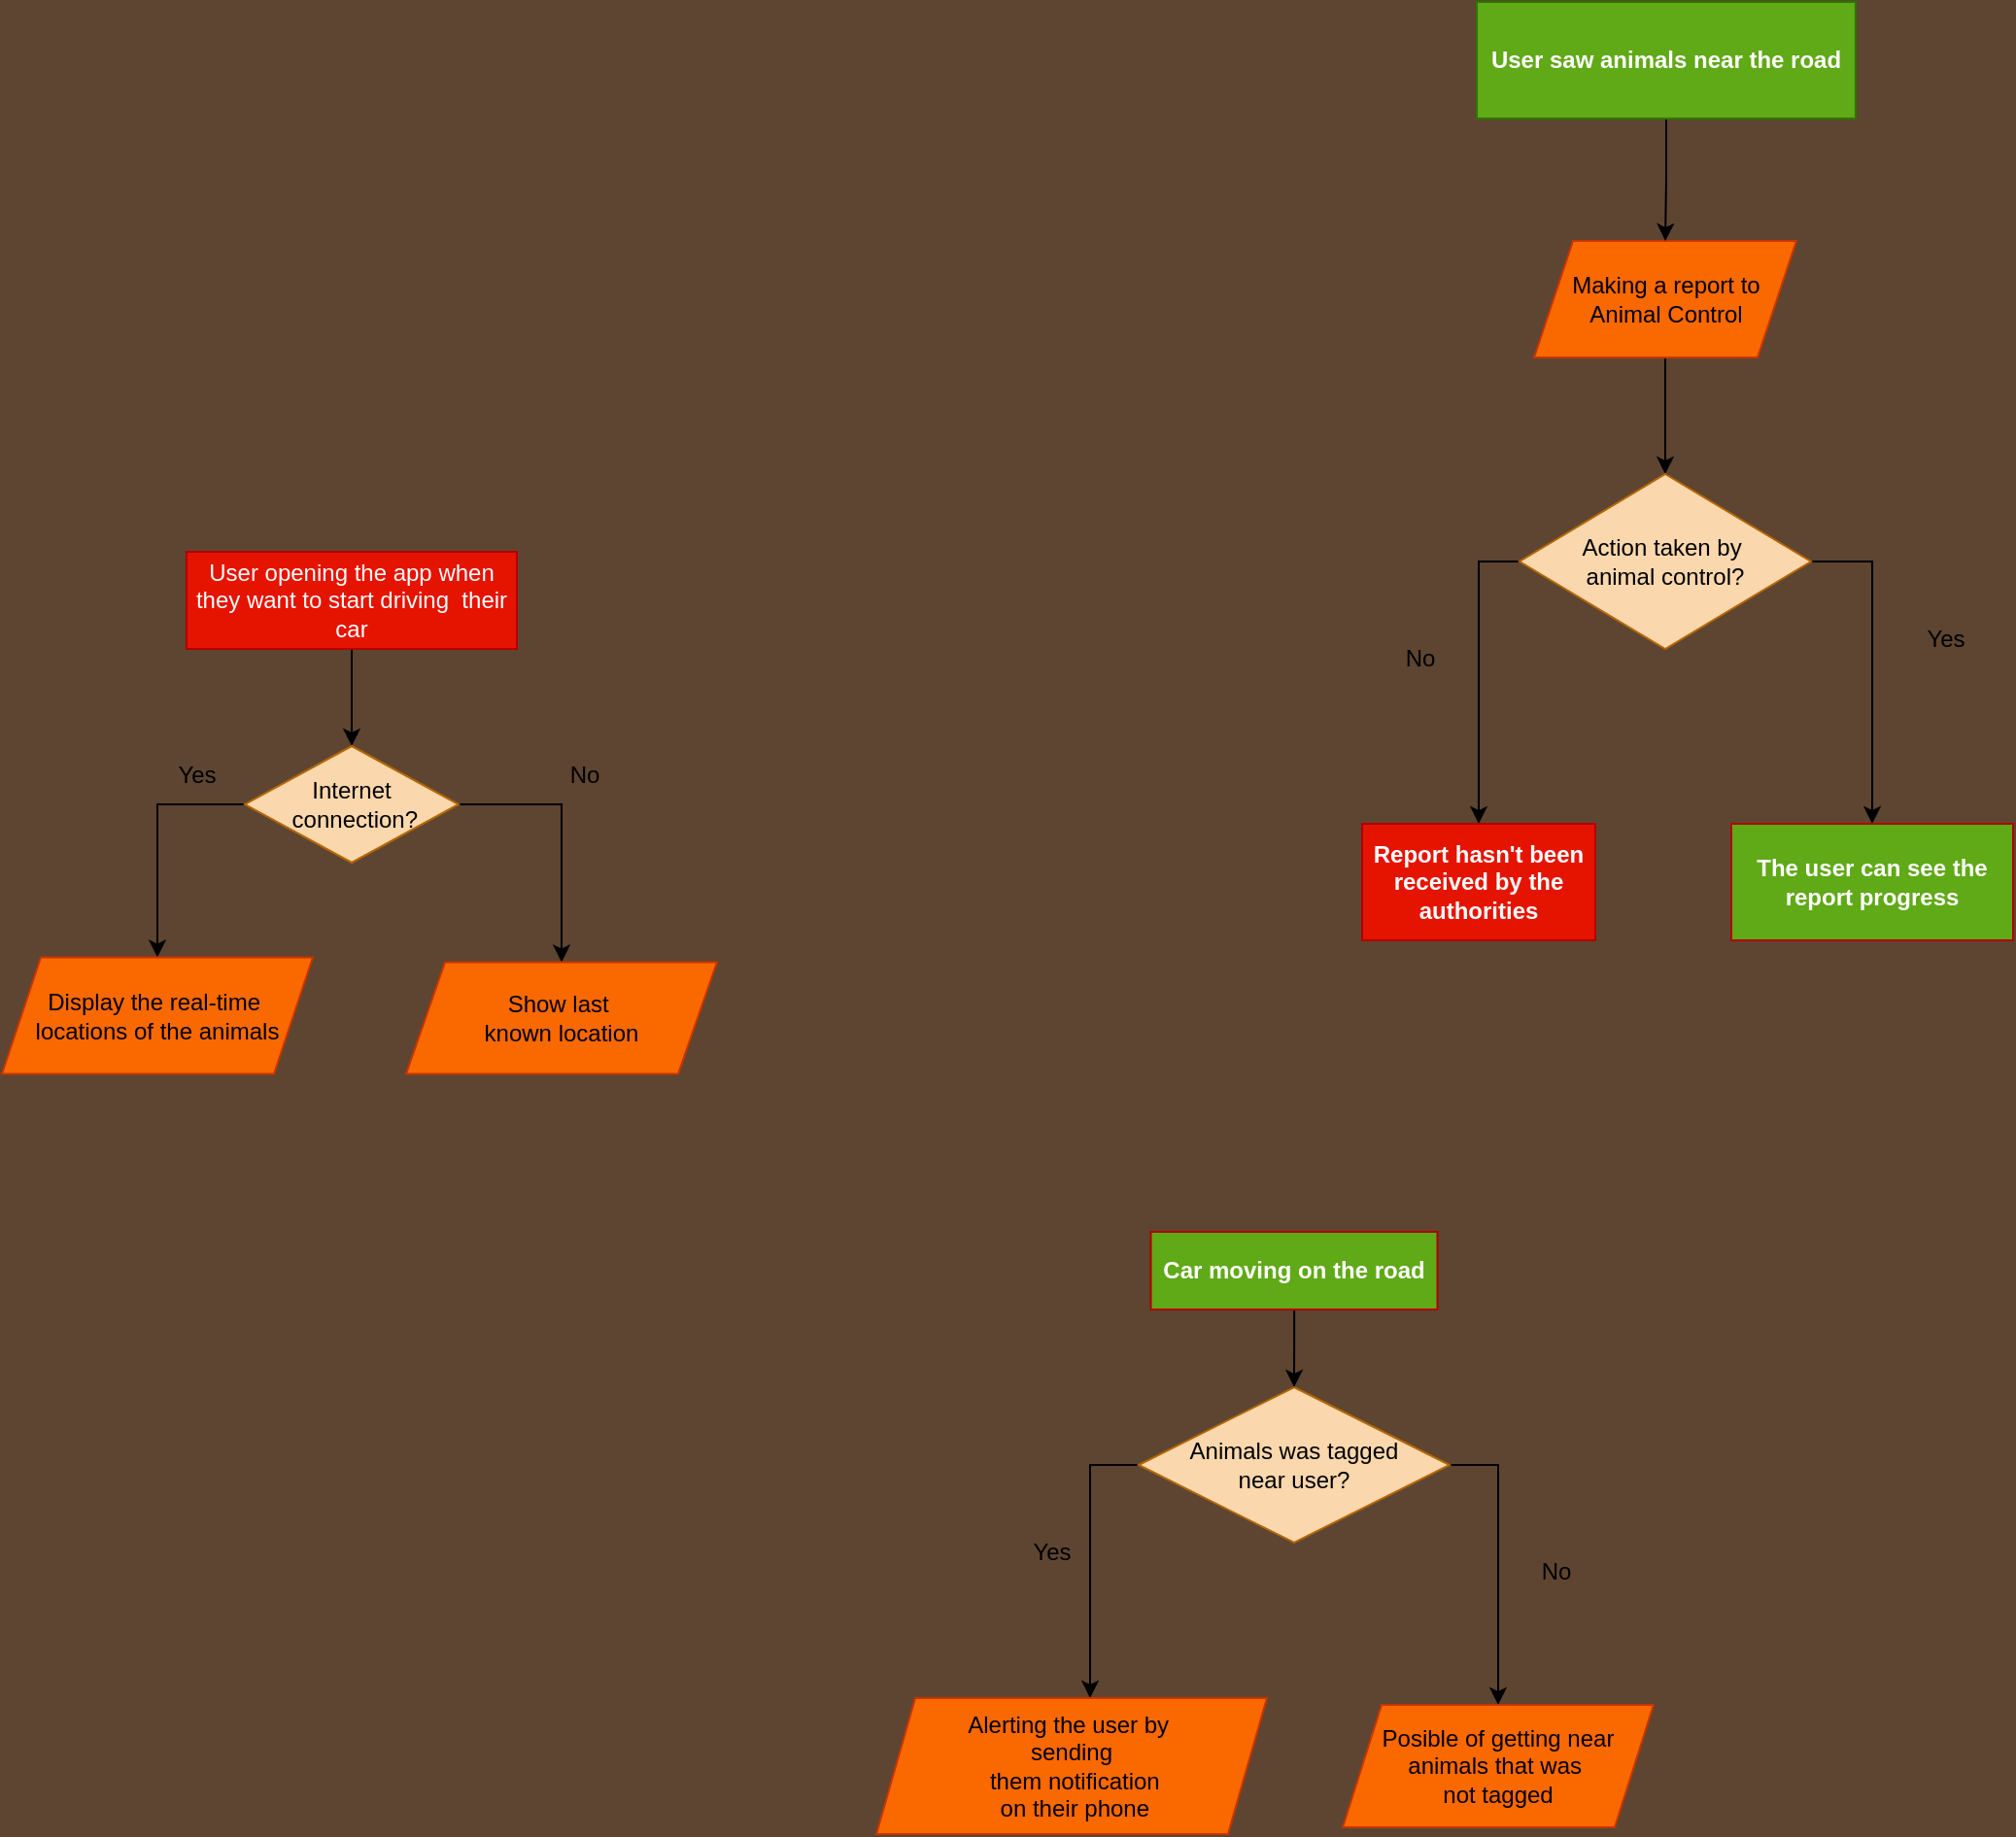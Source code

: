<mxfile version="27.1.5">
  <diagram name="Page-1" id="Vq_qL6MAA6T3b-JdrKMp">
    <mxGraphModel dx="1389" dy="1780" grid="1" gridSize="10" guides="1" tooltips="1" connect="1" arrows="1" fold="1" page="1" pageScale="1" pageWidth="850" pageHeight="1100" background="light-dark(#5D4532,#5D4532)" math="0" shadow="0">
      <root>
        <mxCell id="0" />
        <mxCell id="1" parent="0" />
        <mxCell id="Nhia09eYR47ixTGk3fDe-3" style="edgeStyle=orthogonalEdgeStyle;rounded=0;orthogonalLoop=1;jettySize=auto;html=1;" parent="1" source="Nhia09eYR47ixTGk3fDe-1" target="Nhia09eYR47ixTGk3fDe-4" edge="1">
          <mxGeometry relative="1" as="geometry">
            <mxPoint x="190" y="340" as="targetPoint" />
          </mxGeometry>
        </mxCell>
        <mxCell id="Nhia09eYR47ixTGk3fDe-1" value="User opening the app when they want to start driving&amp;nbsp; their car" style="rounded=0;whiteSpace=wrap;html=1;fillColor=#e51400;fontColor=#ffffff;strokeColor=#B20000;" parent="1" vertex="1">
          <mxGeometry x="105" y="250" width="170" height="50" as="geometry" />
        </mxCell>
        <mxCell id="Nhia09eYR47ixTGk3fDe-5" style="edgeStyle=orthogonalEdgeStyle;rounded=0;orthogonalLoop=1;jettySize=auto;html=1;exitX=0;exitY=0.5;exitDx=0;exitDy=0;" parent="1" source="Nhia09eYR47ixTGk3fDe-4" target="Nhia09eYR47ixTGk3fDe-6" edge="1">
          <mxGeometry relative="1" as="geometry">
            <mxPoint x="190" y="450" as="targetPoint" />
            <Array as="points">
              <mxPoint x="90" y="380" />
            </Array>
          </mxGeometry>
        </mxCell>
        <mxCell id="BRaLl2ZOjWE6zL8T8MUb-11" style="edgeStyle=orthogonalEdgeStyle;rounded=0;orthogonalLoop=1;jettySize=auto;html=1;entryX=0.5;entryY=0;entryDx=0;entryDy=0;" parent="1" source="Nhia09eYR47ixTGk3fDe-4" target="Nhia09eYR47ixTGk3fDe-13" edge="1">
          <mxGeometry relative="1" as="geometry">
            <Array as="points">
              <mxPoint x="298" y="380" />
            </Array>
          </mxGeometry>
        </mxCell>
        <mxCell id="Nhia09eYR47ixTGk3fDe-4" value="&lt;div&gt;Internet&lt;/div&gt;&lt;div&gt;&amp;nbsp;connection?&lt;/div&gt;" style="rhombus;whiteSpace=wrap;html=1;fillColor=#fad7ac;strokeColor=#b46504;" parent="1" vertex="1">
          <mxGeometry x="135" y="350" width="110" height="60" as="geometry" />
        </mxCell>
        <mxCell id="Nhia09eYR47ixTGk3fDe-6" value="&lt;div&gt;Display the real-time&amp;nbsp;&lt;/div&gt;&lt;div&gt;locations of the animals&lt;/div&gt;" style="shape=parallelogram;perimeter=parallelogramPerimeter;whiteSpace=wrap;html=1;fixedSize=1;fillColor=#fa6800;fontColor=#000000;strokeColor=#C73500;" parent="1" vertex="1">
          <mxGeometry x="10" y="458.75" width="160" height="60" as="geometry" />
        </mxCell>
        <mxCell id="Nhia09eYR47ixTGk3fDe-13" value="&lt;div&gt;Show last&amp;nbsp;&lt;/div&gt;&lt;div&gt;known location&lt;/div&gt;" style="shape=parallelogram;perimeter=parallelogramPerimeter;whiteSpace=wrap;html=1;fixedSize=1;fillColor=#fa6800;fontColor=#000000;strokeColor=#C73500;" parent="1" vertex="1">
          <mxGeometry x="218" y="461.25" width="160" height="57.5" as="geometry" />
        </mxCell>
        <mxCell id="Nhia09eYR47ixTGk3fDe-19" style="edgeStyle=orthogonalEdgeStyle;rounded=0;orthogonalLoop=1;jettySize=auto;html=1;exitX=0;exitY=0.5;exitDx=0;exitDy=0;" parent="1" source="Nhia09eYR47ixTGk3fDe-17" target="Nhia09eYR47ixTGk3fDe-20" edge="1">
          <mxGeometry relative="1" as="geometry">
            <mxPoint x="675" y="810" as="targetPoint" />
            <Array as="points">
              <mxPoint x="570" y="720" />
            </Array>
          </mxGeometry>
        </mxCell>
        <mxCell id="_exdWeGc1aeaGiQKfK47-1" style="edgeStyle=orthogonalEdgeStyle;rounded=0;orthogonalLoop=1;jettySize=auto;html=1;entryX=0.5;entryY=0;entryDx=0;entryDy=0;" edge="1" parent="1" source="Nhia09eYR47ixTGk3fDe-17" target="BRaLl2ZOjWE6zL8T8MUb-15">
          <mxGeometry relative="1" as="geometry">
            <Array as="points">
              <mxPoint x="780" y="720" />
            </Array>
          </mxGeometry>
        </mxCell>
        <mxCell id="Nhia09eYR47ixTGk3fDe-17" value="Animals was tagged&lt;div&gt;near user?&lt;/div&gt;" style="rhombus;whiteSpace=wrap;html=1;fillColor=#fad7ac;strokeColor=#b46504;" parent="1" vertex="1">
          <mxGeometry x="595" y="680" width="160" height="80" as="geometry" />
        </mxCell>
        <mxCell id="Nhia09eYR47ixTGk3fDe-20" value="Alerting the user by&amp;nbsp;&lt;div&gt;sending&lt;div&gt;&amp;nbsp;them notification&lt;/div&gt;&lt;div&gt;&amp;nbsp;on their phone&lt;/div&gt;&lt;/div&gt;" style="shape=parallelogram;perimeter=parallelogramPerimeter;whiteSpace=wrap;html=1;fixedSize=1;fillColor=#fa6800;fontColor=#000000;strokeColor=#C73500;" parent="1" vertex="1">
          <mxGeometry x="460" y="840" width="201" height="70" as="geometry" />
        </mxCell>
        <mxCell id="BRaLl2ZOjWE6zL8T8MUb-16" style="edgeStyle=orthogonalEdgeStyle;rounded=0;orthogonalLoop=1;jettySize=auto;html=1;entryX=0.5;entryY=0;entryDx=0;entryDy=0;" parent="1" source="Nhia09eYR47ixTGk3fDe-26" target="Nhia09eYR47ixTGk3fDe-29" edge="1">
          <mxGeometry relative="1" as="geometry" />
        </mxCell>
        <mxCell id="Nhia09eYR47ixTGk3fDe-26" value="Making a report to Animal Control" style="shape=parallelogram;perimeter=parallelogramPerimeter;whiteSpace=wrap;html=1;fixedSize=1;fillColor=#fa6800;fontColor=#000000;strokeColor=#C73500;" parent="1" vertex="1">
          <mxGeometry x="798.5" y="90" width="135" height="60" as="geometry" />
        </mxCell>
        <mxCell id="Nhia09eYR47ixTGk3fDe-32" value="" style="edgeStyle=orthogonalEdgeStyle;rounded=0;orthogonalLoop=1;jettySize=auto;html=1;exitX=1;exitY=0.5;exitDx=0;exitDy=0;entryX=0.5;entryY=0;entryDx=0;entryDy=0;" parent="1" source="Nhia09eYR47ixTGk3fDe-29" target="Nhia09eYR47ixTGk3fDe-31" edge="1">
          <mxGeometry relative="1" as="geometry">
            <Array as="points">
              <mxPoint x="973" y="255" />
            </Array>
          </mxGeometry>
        </mxCell>
        <mxCell id="Nhia09eYR47ixTGk3fDe-37" style="edgeStyle=orthogonalEdgeStyle;rounded=0;orthogonalLoop=1;jettySize=auto;html=1;entryX=0.5;entryY=0;entryDx=0;entryDy=0;exitX=0;exitY=0.5;exitDx=0;exitDy=0;" parent="1" source="Nhia09eYR47ixTGk3fDe-29" target="Nhia09eYR47ixTGk3fDe-34" edge="1">
          <mxGeometry relative="1" as="geometry">
            <Array as="points">
              <mxPoint x="770" y="255" />
            </Array>
          </mxGeometry>
        </mxCell>
        <mxCell id="Nhia09eYR47ixTGk3fDe-29" value="&lt;div&gt;Action taken by&amp;nbsp;&lt;/div&gt;&lt;div&gt;animal control?&lt;/div&gt;" style="rhombus;whiteSpace=wrap;html=1;fillColor=#fad7ac;strokeColor=#b46504;" parent="1" vertex="1">
          <mxGeometry x="791" y="210" width="150" height="90" as="geometry" />
        </mxCell>
        <mxCell id="Nhia09eYR47ixTGk3fDe-31" value="&lt;b&gt;The user can see the report progress&lt;/b&gt;" style="whiteSpace=wrap;html=1;fillColor=light-dark(#60a917, #ff9281);strokeColor=#B20000;fontColor=#ffffff;" parent="1" vertex="1">
          <mxGeometry x="900" y="390" width="145" height="60" as="geometry" />
        </mxCell>
        <mxCell id="Nhia09eYR47ixTGk3fDe-34" value="&lt;b&gt;Report hasn&#39;t been received by the authorities&lt;/b&gt;" style="whiteSpace=wrap;html=1;fillColor=#e51400;fontColor=#ffffff;strokeColor=#B20000;" parent="1" vertex="1">
          <mxGeometry x="710" y="390" width="120" height="60" as="geometry" />
        </mxCell>
        <mxCell id="Nhia09eYR47ixTGk3fDe-38" value="&lt;div&gt;Yes&lt;/div&gt;" style="text;html=1;align=center;verticalAlign=middle;resizable=0;points=[];autosize=1;strokeColor=none;fillColor=none;" parent="1" vertex="1">
          <mxGeometry x="90" y="350" width="40" height="30" as="geometry" />
        </mxCell>
        <mxCell id="Nhia09eYR47ixTGk3fDe-39" value="No" style="text;html=1;align=center;verticalAlign=middle;whiteSpace=wrap;rounded=0;" parent="1" vertex="1">
          <mxGeometry x="780" y="760" width="60" height="30" as="geometry" />
        </mxCell>
        <mxCell id="Nhia09eYR47ixTGk3fDe-41" value="No" style="text;html=1;align=center;verticalAlign=middle;whiteSpace=wrap;rounded=0;" parent="1" vertex="1">
          <mxGeometry x="710" y="290" width="60" height="30" as="geometry" />
        </mxCell>
        <mxCell id="Nhia09eYR47ixTGk3fDe-42" value="&lt;div&gt;Yes&lt;/div&gt;" style="text;html=1;align=center;verticalAlign=middle;resizable=0;points=[];autosize=1;strokeColor=none;fillColor=none;" parent="1" vertex="1">
          <mxGeometry x="990" y="280" width="40" height="30" as="geometry" />
        </mxCell>
        <mxCell id="BRaLl2ZOjWE6zL8T8MUb-12" value="No" style="text;html=1;align=center;verticalAlign=middle;whiteSpace=wrap;rounded=0;" parent="1" vertex="1">
          <mxGeometry x="280" y="350" width="60" height="30" as="geometry" />
        </mxCell>
        <mxCell id="Nhia09eYR47ixTGk3fDe-40" value="&lt;div&gt;Yes&lt;/div&gt;" style="text;html=1;align=center;verticalAlign=middle;resizable=0;points=[];autosize=1;strokeColor=none;fillColor=none;" parent="1" vertex="1">
          <mxGeometry x="530" y="750" width="40" height="30" as="geometry" />
        </mxCell>
        <mxCell id="BRaLl2ZOjWE6zL8T8MUb-15" value="Posible of getting near animals that was&amp;nbsp;&lt;div&gt;not tagged&lt;/div&gt;" style="shape=parallelogram;perimeter=parallelogramPerimeter;whiteSpace=wrap;html=1;fixedSize=1;fillColor=#fa6800;fontColor=#000000;strokeColor=#C73500;" parent="1" vertex="1">
          <mxGeometry x="700" y="843.5" width="160" height="63" as="geometry" />
        </mxCell>
        <mxCell id="BRaLl2ZOjWE6zL8T8MUb-19" style="edgeStyle=orthogonalEdgeStyle;rounded=0;orthogonalLoop=1;jettySize=auto;html=1;entryX=0.5;entryY=0;entryDx=0;entryDy=0;" parent="1" source="BRaLl2ZOjWE6zL8T8MUb-17" target="Nhia09eYR47ixTGk3fDe-26" edge="1">
          <mxGeometry relative="1" as="geometry" />
        </mxCell>
        <mxCell id="BRaLl2ZOjWE6zL8T8MUb-17" value="&lt;b&gt;User saw animals near the road&lt;/b&gt;" style="rounded=0;whiteSpace=wrap;html=1;fillColor=light-dark(#60a917, #ff9281);fontColor=#ffffff;strokeColor=#2D7600;" parent="1" vertex="1">
          <mxGeometry x="769" y="-33" width="195" height="60" as="geometry" />
        </mxCell>
        <mxCell id="BRaLl2ZOjWE6zL8T8MUb-27" style="edgeStyle=orthogonalEdgeStyle;rounded=0;orthogonalLoop=1;jettySize=auto;html=1;entryX=0.5;entryY=0;entryDx=0;entryDy=0;" parent="1" source="BRaLl2ZOjWE6zL8T8MUb-26" target="Nhia09eYR47ixTGk3fDe-17" edge="1">
          <mxGeometry relative="1" as="geometry" />
        </mxCell>
        <mxCell id="BRaLl2ZOjWE6zL8T8MUb-26" value="&lt;b&gt;Car moving on the road&lt;/b&gt;" style="whiteSpace=wrap;html=1;fillColor=light-dark(#60a917, #ff9281);strokeColor=#B20000;fontColor=#ffffff;" parent="1" vertex="1">
          <mxGeometry x="601.25" y="600" width="147.5" height="40" as="geometry" />
        </mxCell>
      </root>
    </mxGraphModel>
  </diagram>
</mxfile>
